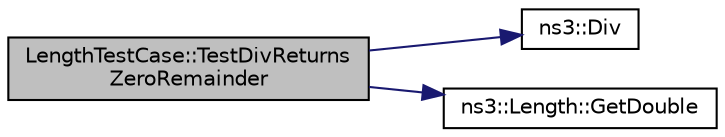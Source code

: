 digraph "LengthTestCase::TestDivReturnsZeroRemainder"
{
 // LATEX_PDF_SIZE
  edge [fontname="Helvetica",fontsize="10",labelfontname="Helvetica",labelfontsize="10"];
  node [fontname="Helvetica",fontsize="10",shape=record];
  rankdir="LR";
  Node1 [label="LengthTestCase::TestDivReturns\lZeroRemainder",height=0.2,width=0.4,color="black", fillcolor="grey75", style="filled", fontcolor="black",tooltip="Test Div function."];
  Node1 -> Node2 [color="midnightblue",fontsize="10",style="solid",fontname="Helvetica"];
  Node2 [label="ns3::Div",height=0.2,width=0.4,color="black", fillcolor="white", style="filled",URL="$group__length.html#ga4b3e43e699dd36d6ef3cee2c822e6fb0",tooltip="This function provides a string parsing method that does not rely on istream, which has been found to..."];
  Node1 -> Node3 [color="midnightblue",fontsize="10",style="solid",fontname="Helvetica"];
  Node3 [label="ns3::Length::GetDouble",height=0.2,width=0.4,color="black", fillcolor="white", style="filled",URL="$classns3_1_1_length.html#a3a2e6b71ceaf0370690099e5edb12372",tooltip="Current length value."];
}
